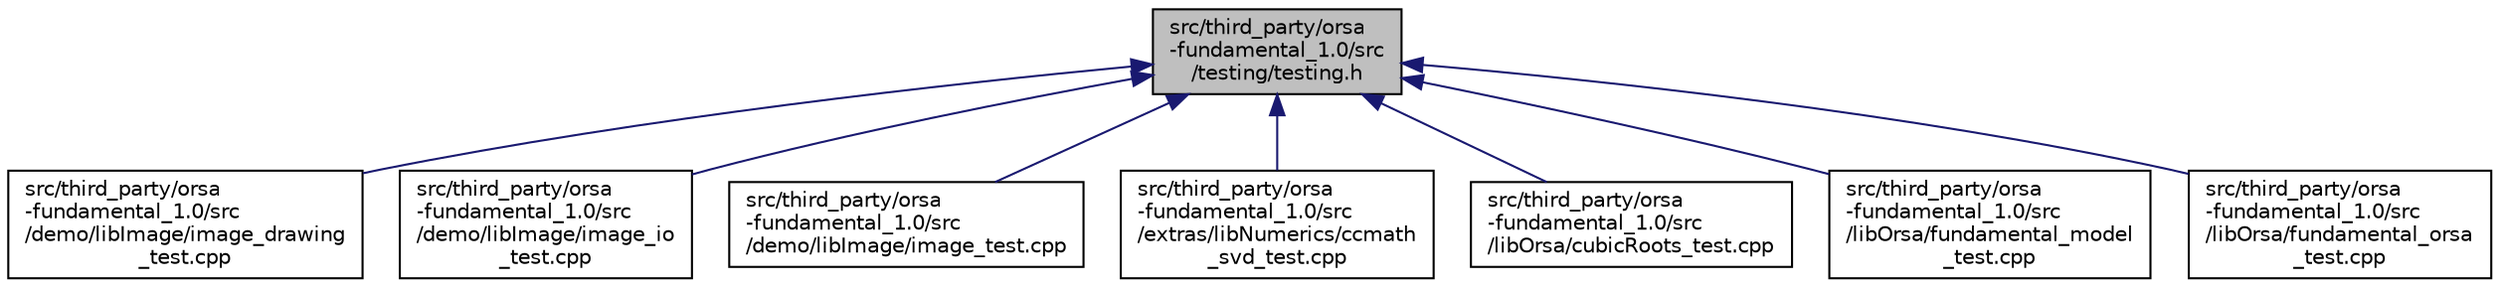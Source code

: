 digraph "src/third_party/orsa-fundamental_1.0/src/testing/testing.h"
{
  edge [fontname="Helvetica",fontsize="10",labelfontname="Helvetica",labelfontsize="10"];
  node [fontname="Helvetica",fontsize="10",shape=record];
  Node1 [label="src/third_party/orsa\l-fundamental_1.0/src\l/testing/testing.h",height=0.2,width=0.4,color="black", fillcolor="grey75", style="filled", fontcolor="black"];
  Node1 -> Node2 [dir="back",color="midnightblue",fontsize="10",style="solid",fontname="Helvetica"];
  Node2 [label="src/third_party/orsa\l-fundamental_1.0/src\l/demo/libImage/image_drawing\l_test.cpp",height=0.2,width=0.4,color="black", fillcolor="white", style="filled",URL="$image__drawing__test_8cpp.html"];
  Node1 -> Node3 [dir="back",color="midnightblue",fontsize="10",style="solid",fontname="Helvetica"];
  Node3 [label="src/third_party/orsa\l-fundamental_1.0/src\l/demo/libImage/image_io\l_test.cpp",height=0.2,width=0.4,color="black", fillcolor="white", style="filled",URL="$image__io__test_8cpp.html"];
  Node1 -> Node4 [dir="back",color="midnightblue",fontsize="10",style="solid",fontname="Helvetica"];
  Node4 [label="src/third_party/orsa\l-fundamental_1.0/src\l/demo/libImage/image_test.cpp",height=0.2,width=0.4,color="black", fillcolor="white", style="filled",URL="$image__test_8cpp.html"];
  Node1 -> Node5 [dir="back",color="midnightblue",fontsize="10",style="solid",fontname="Helvetica"];
  Node5 [label="src/third_party/orsa\l-fundamental_1.0/src\l/extras/libNumerics/ccmath\l_svd_test.cpp",height=0.2,width=0.4,color="black", fillcolor="white", style="filled",URL="$extras_2libNumerics_2ccmath__svd__test_8cpp.html"];
  Node1 -> Node6 [dir="back",color="midnightblue",fontsize="10",style="solid",fontname="Helvetica"];
  Node6 [label="src/third_party/orsa\l-fundamental_1.0/src\l/libOrsa/cubicRoots_test.cpp",height=0.2,width=0.4,color="black", fillcolor="white", style="filled",URL="$cubicRoots__test_8cpp.html"];
  Node1 -> Node7 [dir="back",color="midnightblue",fontsize="10",style="solid",fontname="Helvetica"];
  Node7 [label="src/third_party/orsa\l-fundamental_1.0/src\l/libOrsa/fundamental_model\l_test.cpp",height=0.2,width=0.4,color="black", fillcolor="white", style="filled",URL="$fundamental__model__test_8cpp.html"];
  Node1 -> Node8 [dir="back",color="midnightblue",fontsize="10",style="solid",fontname="Helvetica"];
  Node8 [label="src/third_party/orsa\l-fundamental_1.0/src\l/libOrsa/fundamental_orsa\l_test.cpp",height=0.2,width=0.4,color="black", fillcolor="white", style="filled",URL="$fundamental__orsa__test_8cpp.html"];
}
